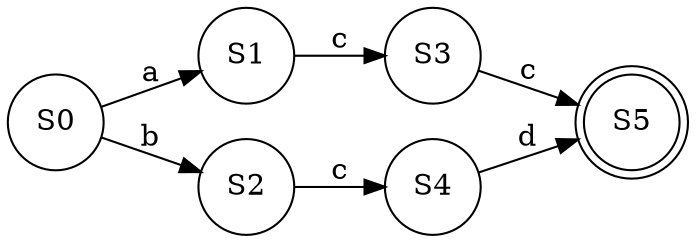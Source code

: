 digraph AFD {
	graph[fontname="Consolas" labelloc=t];
	node[shape=circle];
	rankdir = LR;
	S0 -> S1[label = "a"];
	S0 -> S2[label = "b"];
	S1 -> S3[label = "c"];
	S2 -> S4[label = "c"];
	S3 -> S5[label = "c"];
	S4 -> S5[label = "d"];
	S5[peripheries = 2];
}